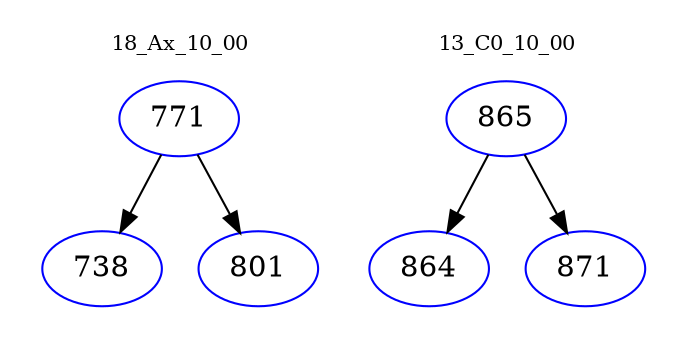 digraph{
subgraph cluster_0 {
color = white
label = "18_Ax_10_00";
fontsize=10;
T0_771 [label="771", color="blue"]
T0_771 -> T0_738 [color="black"]
T0_738 [label="738", color="blue"]
T0_771 -> T0_801 [color="black"]
T0_801 [label="801", color="blue"]
}
subgraph cluster_1 {
color = white
label = "13_C0_10_00";
fontsize=10;
T1_865 [label="865", color="blue"]
T1_865 -> T1_864 [color="black"]
T1_864 [label="864", color="blue"]
T1_865 -> T1_871 [color="black"]
T1_871 [label="871", color="blue"]
}
}
